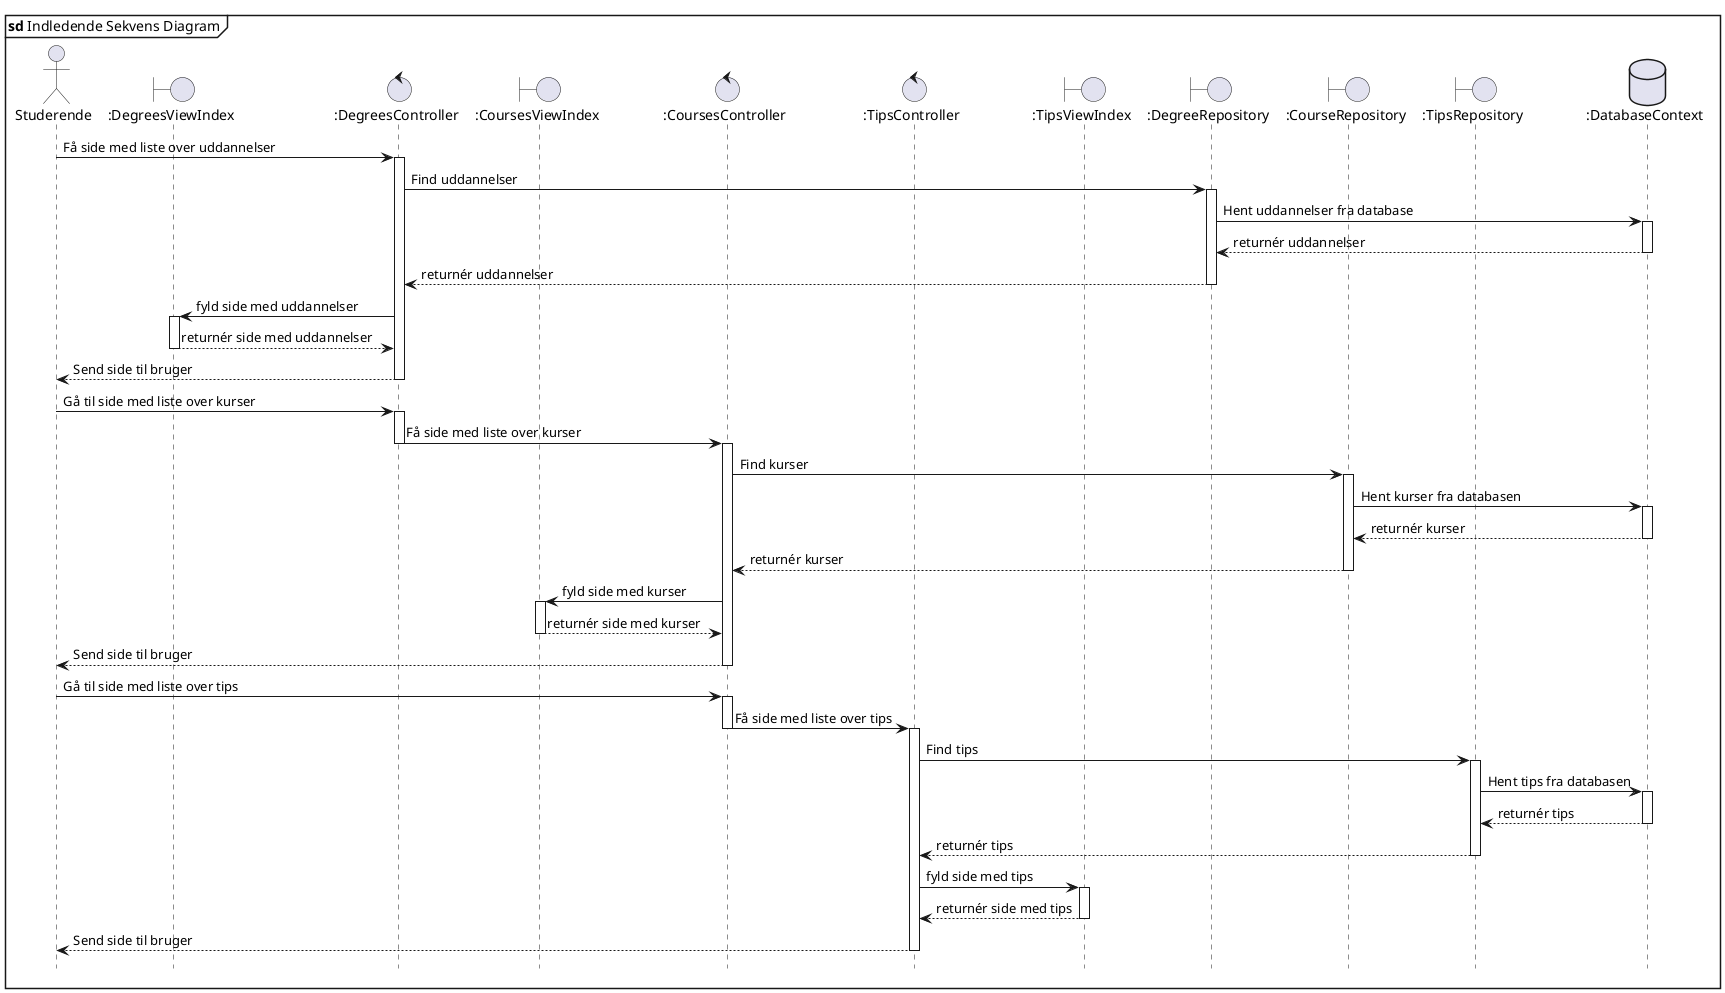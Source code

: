 @startuml Indledende sekvens diagram

mainframe **sd** Indledende Sekvens Diagram
hide footbox
actor       Studerende       as stud
boundary       ":DegreesViewIndex"       as degreesindex
control       ":DegreesController"       as degreescont
boundary       ":CoursesViewIndex"       as coursesindex
control       ":CoursesController"       as coursescont
control       ":TipsController"       as tipscont
boundary       ":TipsViewIndex"       as tipsindex
boundary       ":DegreeRepository"       as degreesrepo
boundary       ":CourseRepository"       as coursesrepo
boundary       ":TipsRepository"       as tipsrepo
database       ":DatabaseContext"       as db

/'entity       TipsModel       as tipsmodel'/


stud -> degreescont: Få side med liste over uddannelser

Activate degreescont
degreescont -> degreesrepo: Find uddannelser

Activate degreesrepo
degreesrepo -> db++: Hent uddannelser fra database
db --> degreesrepo--: returnér uddannelser
degreesrepo --> degreescont: returnér uddannelser
Deactivate degreesrepo

degreescont -> degreesindex: fyld side med uddannelser
activate degreesindex
degreesindex --> degreescont: returnér side med uddannelser
deactivate degreesindex
degreescont --> stud: Send side til bruger
Deactivate degreescont

stud -> degreescont: Gå til side med liste over kurser

Activate degreescont
degreescont -> coursescont: Få side med liste over kurser
Deactivate degreescont

Activate coursescont
coursescont -> coursesrepo: Find kurser


Activate coursesrepo
coursesrepo -> db++: Hent kurser fra databasen
db --> coursesrepo--: returnér kurser
coursesrepo --> coursescont: returnér kurser
Deactivate coursesrepo

coursescont -> coursesindex: fyld side med kurser
activate coursesindex
coursesindex --> coursescont: returnér side med kurser
deactivate coursesindex
coursescont --> stud: Send side til bruger
Deactivate coursescont

Deactivate coursescont

stud -> coursescont: Gå til side med liste over tips

Activate coursescont
coursescont -> tipscont: Få side med liste over tips
Deactivate coursescont

Activate tipscont
tipscont -> tipsrepo: Find tips

Activate tipsrepo
tipsrepo -> db++ : Hent tips fra databasen
db --> tipsrepo--: returnér tips
tipsrepo --> tipscont: returnér tips
Deactivate tipsrepo
tipscont -> tipsindex: fyld side med tips
activate tipsindex
tipsindex --> tipscont: returnér side med tips
deactivate tipsindex
tipscont --> stud: Send side til bruger
Deactivate tipscont

Deactivate tipscont


@enduml
